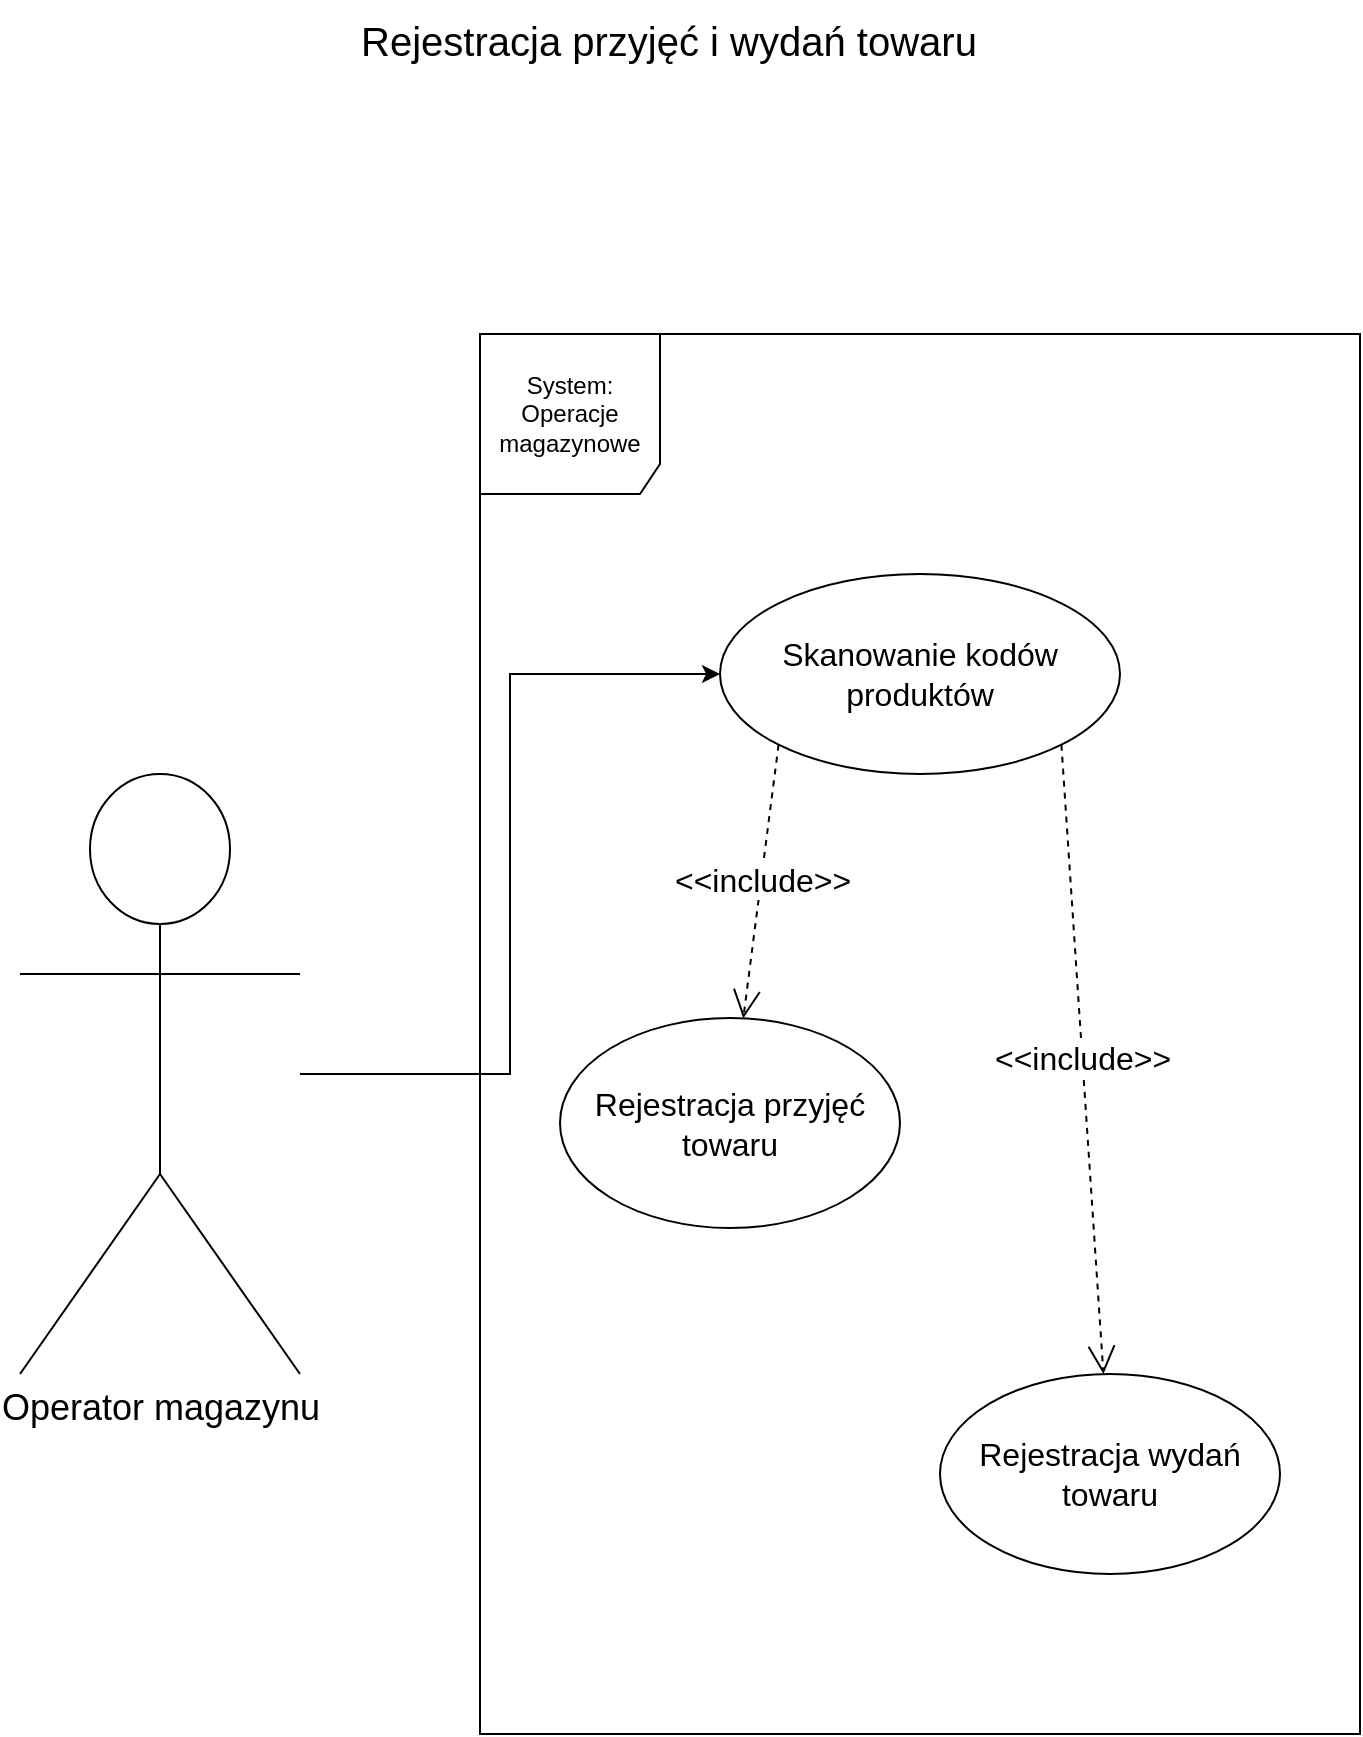 <mxfile version="26.2.2">
  <diagram name="Strona-1" id="3WZIA3cmAWLJgJ1YO3PF">
    <mxGraphModel dx="963" dy="1277" grid="1" gridSize="10" guides="1" tooltips="1" connect="1" arrows="1" fold="1" page="1" pageScale="1" pageWidth="827" pageHeight="1169" math="0" shadow="0">
      <root>
        <mxCell id="0" />
        <mxCell id="1" parent="0" />
        <mxCell id="70Rhv-fLxmXgu2d01HeU-7" style="edgeStyle=orthogonalEdgeStyle;rounded=0;orthogonalLoop=1;jettySize=auto;html=1;" edge="1" parent="1" source="70Rhv-fLxmXgu2d01HeU-1" target="70Rhv-fLxmXgu2d01HeU-6">
          <mxGeometry relative="1" as="geometry" />
        </mxCell>
        <mxCell id="70Rhv-fLxmXgu2d01HeU-1" value="&lt;font style=&quot;font-size: 18px;&quot;&gt;Operator magazynu&lt;/font&gt;" style="shape=umlActor;verticalLabelPosition=bottom;verticalAlign=top;html=1;" vertex="1" parent="1">
          <mxGeometry x="90" y="410" width="140" height="300" as="geometry" />
        </mxCell>
        <mxCell id="70Rhv-fLxmXgu2d01HeU-2" value="System:&lt;br&gt;Operacje magazynowe" style="shape=umlFrame;whiteSpace=wrap;html=1;pointerEvents=0;width=90;height=80;" vertex="1" parent="1">
          <mxGeometry x="320" y="190" width="440" height="700" as="geometry" />
        </mxCell>
        <mxCell id="70Rhv-fLxmXgu2d01HeU-3" value="&lt;font style=&quot;font-size: 20px;&quot;&gt;Rejestracja przyjęć i wydań towaru&lt;/font&gt;" style="text;html=1;align=center;verticalAlign=middle;resizable=0;points=[];autosize=1;strokeColor=none;fillColor=none;" vertex="1" parent="1">
          <mxGeometry x="249" y="23" width="330" height="40" as="geometry" />
        </mxCell>
        <mxCell id="70Rhv-fLxmXgu2d01HeU-4" value="&lt;font style=&quot;font-size: 16px;&quot;&gt;Rejestracja wydań towaru&lt;/font&gt;" style="ellipse;whiteSpace=wrap;html=1;" vertex="1" parent="1">
          <mxGeometry x="550" y="710" width="170" height="100" as="geometry" />
        </mxCell>
        <mxCell id="70Rhv-fLxmXgu2d01HeU-5" value="&lt;font style=&quot;font-size: 16px;&quot;&gt;Rejestracja przyjęć towaru&lt;/font&gt;" style="ellipse;whiteSpace=wrap;html=1;" vertex="1" parent="1">
          <mxGeometry x="360" y="532" width="170" height="105" as="geometry" />
        </mxCell>
        <mxCell id="70Rhv-fLxmXgu2d01HeU-6" value="&lt;font style=&quot;font-size: 16px;&quot;&gt;Skanowanie kodów produktów&lt;/font&gt;" style="ellipse;whiteSpace=wrap;html=1;" vertex="1" parent="1">
          <mxGeometry x="440" y="310" width="200" height="100" as="geometry" />
        </mxCell>
        <mxCell id="70Rhv-fLxmXgu2d01HeU-8" value="&lt;font style=&quot;font-size: 16px;&quot;&gt;&amp;lt;&amp;lt;include&amp;gt;&amp;gt;&lt;/font&gt;" style="endArrow=open;endSize=12;dashed=1;html=1;rounded=0;exitX=0;exitY=1;exitDx=0;exitDy=0;" edge="1" parent="1" source="70Rhv-fLxmXgu2d01HeU-6" target="70Rhv-fLxmXgu2d01HeU-5">
          <mxGeometry x="-0.01" width="160" relative="1" as="geometry">
            <mxPoint x="410" y="560" as="sourcePoint" />
            <mxPoint x="570" y="560" as="targetPoint" />
            <mxPoint as="offset" />
          </mxGeometry>
        </mxCell>
        <mxCell id="70Rhv-fLxmXgu2d01HeU-9" value="&lt;font style=&quot;font-size: 16px;&quot;&gt;&amp;lt;&amp;lt;include&amp;gt;&amp;gt;&lt;/font&gt;" style="endArrow=open;endSize=12;dashed=1;html=1;rounded=0;exitX=1;exitY=1;exitDx=0;exitDy=0;" edge="1" parent="1" source="70Rhv-fLxmXgu2d01HeU-6" target="70Rhv-fLxmXgu2d01HeU-4">
          <mxGeometry x="-0.004" width="160" relative="1" as="geometry">
            <mxPoint x="528" y="419" as="sourcePoint" />
            <mxPoint x="478" y="527" as="targetPoint" />
            <mxPoint as="offset" />
          </mxGeometry>
        </mxCell>
      </root>
    </mxGraphModel>
  </diagram>
</mxfile>
